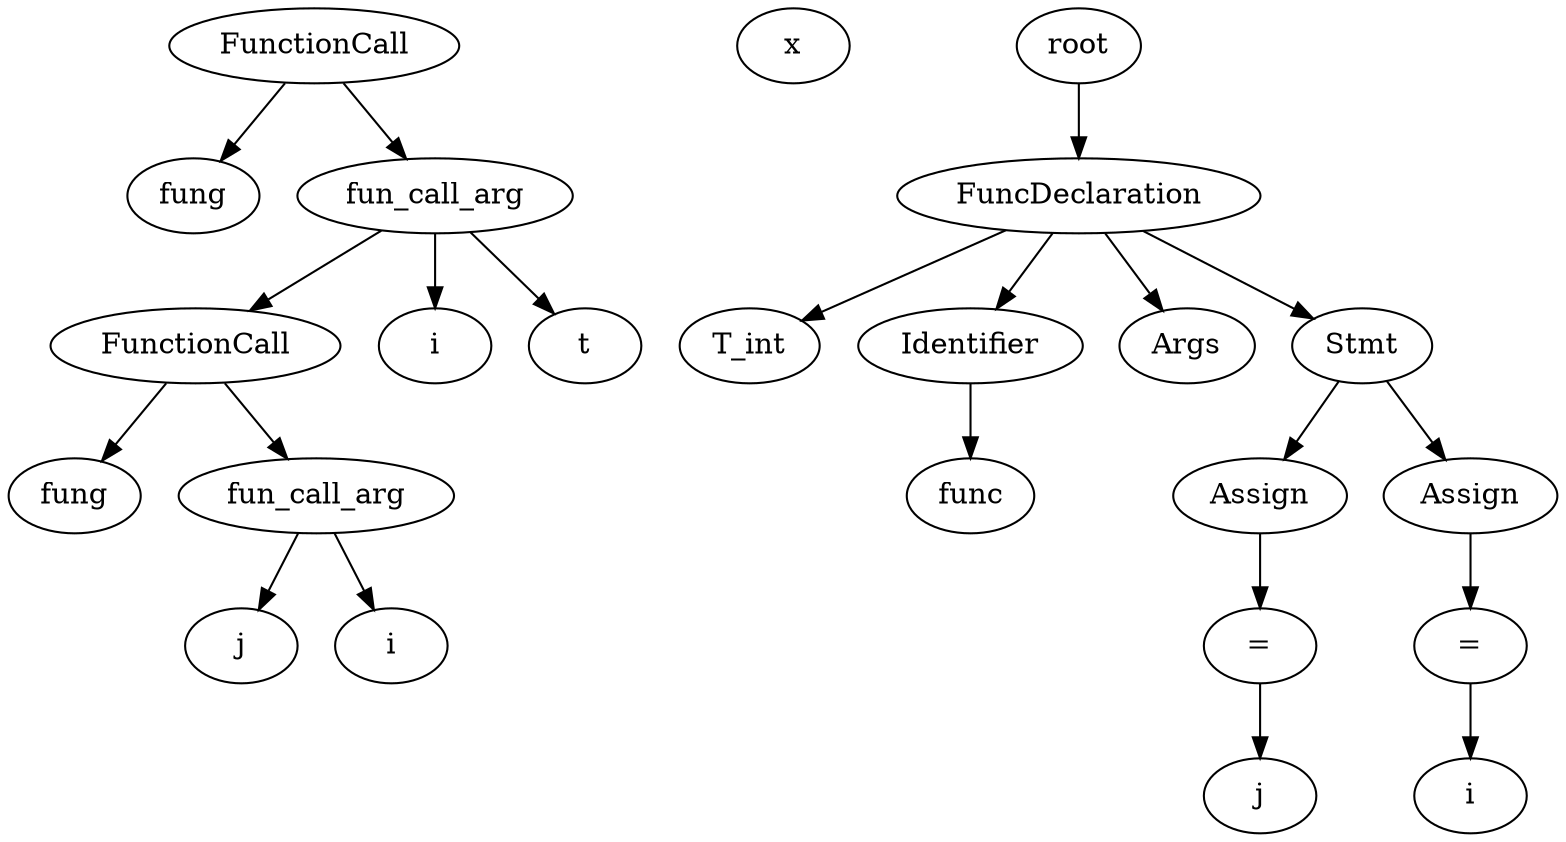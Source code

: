 // root
digraph {
	9 [label=FunctionCall]
	10 [label=fung]
	9 -> 10
	11 [label=fun_call_arg]
	9 -> 11
	12 [label=FunctionCall]
	11 -> 12
	13 [label=fung]
	12 -> 13
	14 [label=fun_call_arg]
	12 -> 14
	15 [label=j]
	14 -> 15
	16 [label=i]
	14 -> 16
	17 [label=i]
	11 -> 17
	18 [label=t]
	11 -> 18
	22 [label=x]
	None [label=root]
	0 [label=FuncDeclaration]
	None -> 0
	1 [label=T_int]
	0 -> 1
	2 [label=Identifier]
	0 -> 2
	3 [label=func]
	2 -> 3
	4 [label=Args]
	0 -> 4
	5 [label=Stmt]
	0 -> 5
	6 [label=Assign]
	5 -> 6
	8 [label="="]
	6 -> 8
	7 [label=j]
	8 -> 7
	19 [label=Assign]
	5 -> 19
	21 [label="="]
	19 -> 21
	20 [label=i]
	21 -> 20
}
